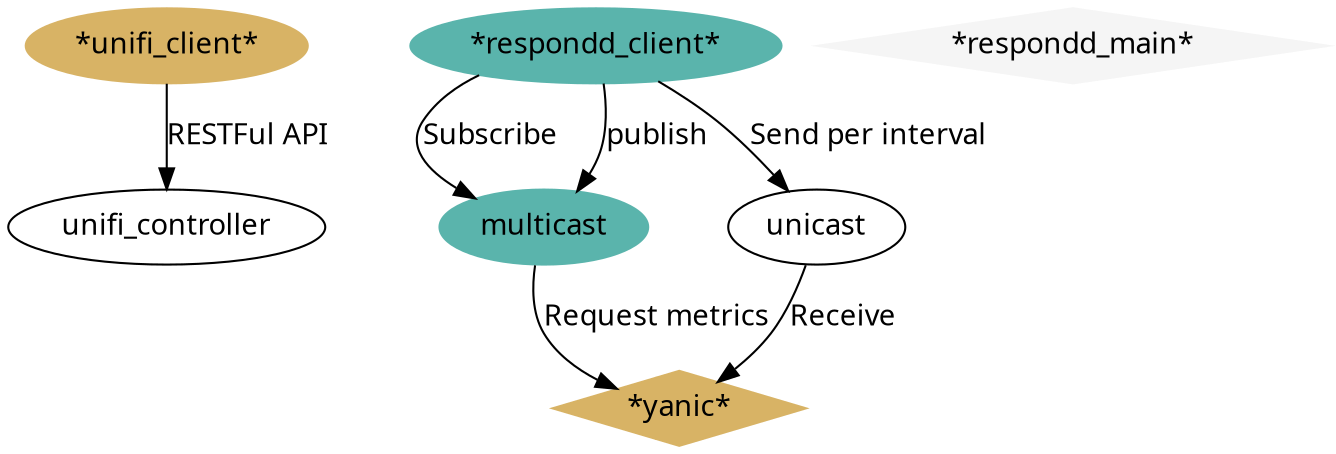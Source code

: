 # http://www.graphviz.org/content/cluster

digraph G {
  graph [fontname = "Handlee"];
  node [fontname = "Handlee"];
  edge [fontname = "Handlee"];

  bgcolor=transparent;

  subgraph unifi_client {
    style=filled;
    color=lightgrey;
    style="dotted"
    node [style=filled,color="#d8b365"];
    unifi_client [label="*unifi_client*"];
    fontsize = 20;
  }

  subgraph yanic {
    style=filled;
    color=lightgrey;
    style="dotted"
    node [style=filled,color="#d8b365"];
    yanic [label="*yanic*"];
    fontsize = 20;
  }

 subgraph respondd {
    node [style=filled,color="#f5f5f5"];
    style="dotted"
    respondd [label="*respondd_main*"];
    fontsize = 20;
    color=blue
  }
  subgraph respondd_client {
    node [style=filled,color="#5ab4ac"];
    style="dotted"
    color=blue;
    label = "*respondd_client*";
    fontsize = 20;
    color=blue
    multicast -> respondd_client -> multicast[style=invis];
    respondd_client [label="*respondd_client*"];
  }

  yanic [shape=Mdiamond];

  unifi_client -> unifi_controller [label="RESTFul API"];
  respondd_client -> multicast [label="publish"];
  respondd_client -> multicast [label="Subscribe"];
  respondd_client -> unicast [label="Send per interval"];
  unicast -> yanic [label="Receive"]
  multicast -> yanic [label="Request metrics"]
  {respondd [shape=Mdiamond];}
  {rank=same unifi_controller multicast unicast}
  {rank=same unifi_client respondd_client}
}
